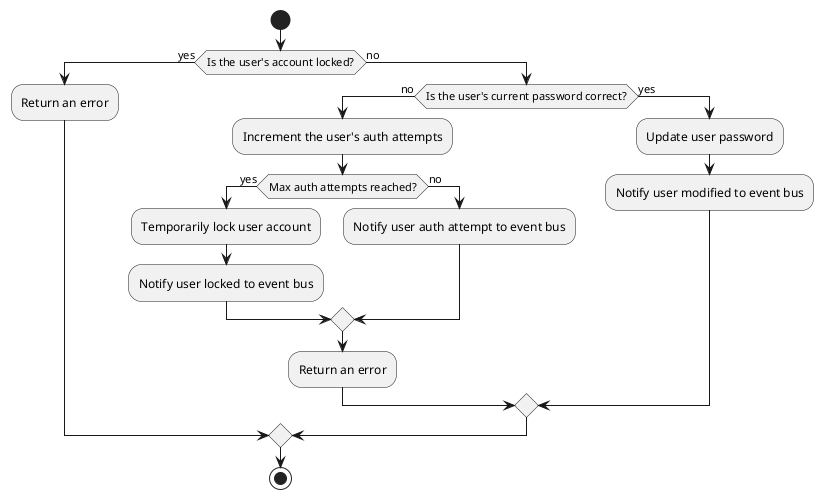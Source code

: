 @startuml Change password
start
if (Is the user's account locked?) is (yes) then
    :Return an error;
else (no)
    if (Is the user's current password correct?) is (no) then
        :Increment the user's auth attempts;
        if (Max auth attempts reached?) is (yes) then
            :Temporarily lock user account;
            :Notify user locked to event bus;
        else (no)
            :Notify user auth attempt to event bus;
        endif
        :Return an error;
    else (yes)
        :Update user password;
        :Notify user modified to event bus;
    endif
    
endif

stop
@enduml
